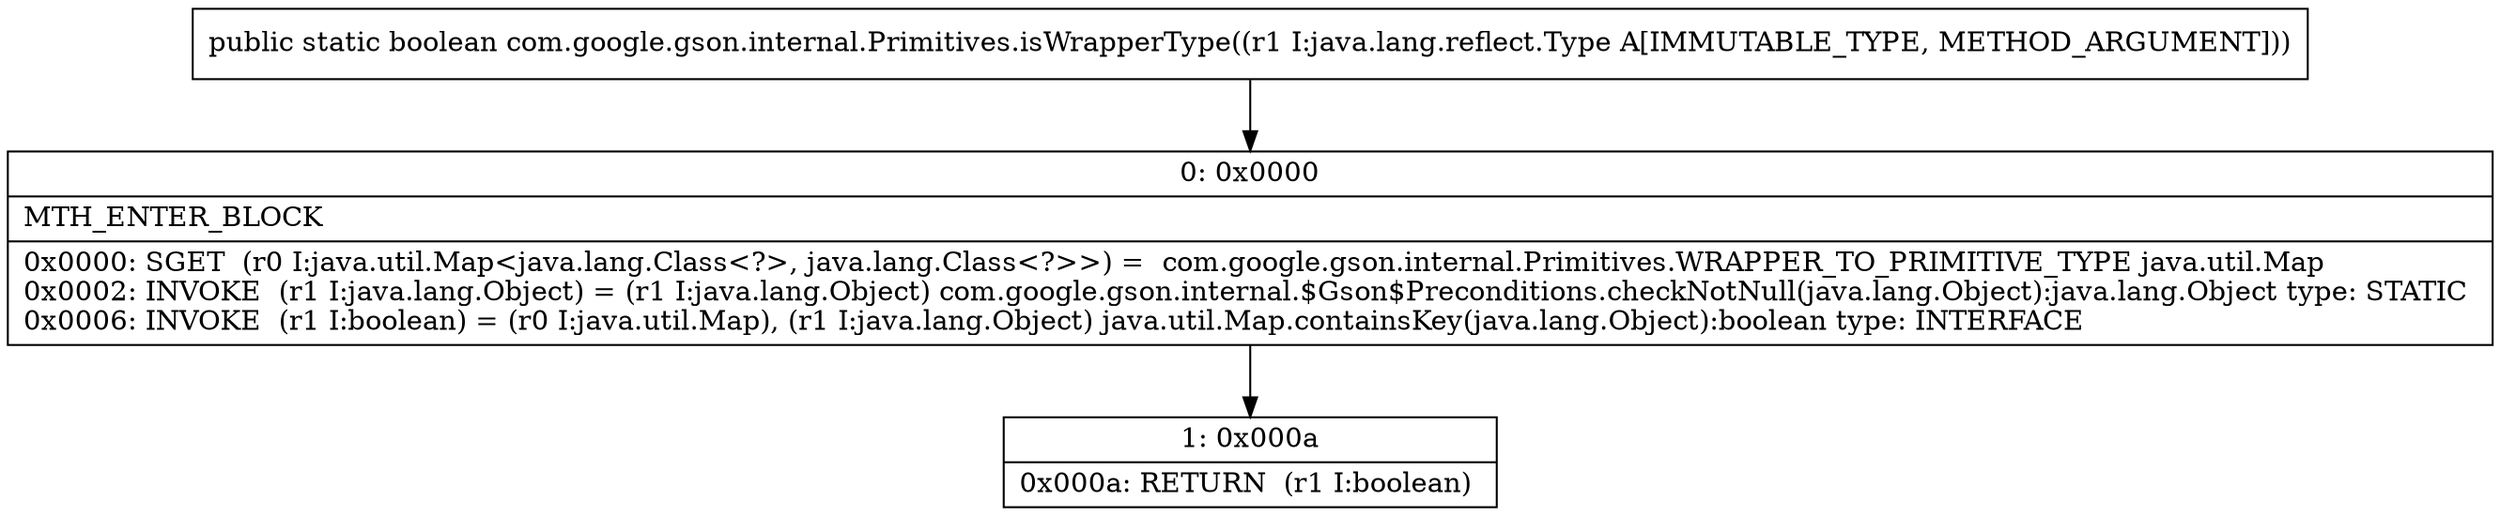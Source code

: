 digraph "CFG forcom.google.gson.internal.Primitives.isWrapperType(Ljava\/lang\/reflect\/Type;)Z" {
Node_0 [shape=record,label="{0\:\ 0x0000|MTH_ENTER_BLOCK\l|0x0000: SGET  (r0 I:java.util.Map\<java.lang.Class\<?\>, java.lang.Class\<?\>\>) =  com.google.gson.internal.Primitives.WRAPPER_TO_PRIMITIVE_TYPE java.util.Map \l0x0002: INVOKE  (r1 I:java.lang.Object) = (r1 I:java.lang.Object) com.google.gson.internal.$Gson$Preconditions.checkNotNull(java.lang.Object):java.lang.Object type: STATIC \l0x0006: INVOKE  (r1 I:boolean) = (r0 I:java.util.Map), (r1 I:java.lang.Object) java.util.Map.containsKey(java.lang.Object):boolean type: INTERFACE \l}"];
Node_1 [shape=record,label="{1\:\ 0x000a|0x000a: RETURN  (r1 I:boolean) \l}"];
MethodNode[shape=record,label="{public static boolean com.google.gson.internal.Primitives.isWrapperType((r1 I:java.lang.reflect.Type A[IMMUTABLE_TYPE, METHOD_ARGUMENT])) }"];
MethodNode -> Node_0;
Node_0 -> Node_1;
}

